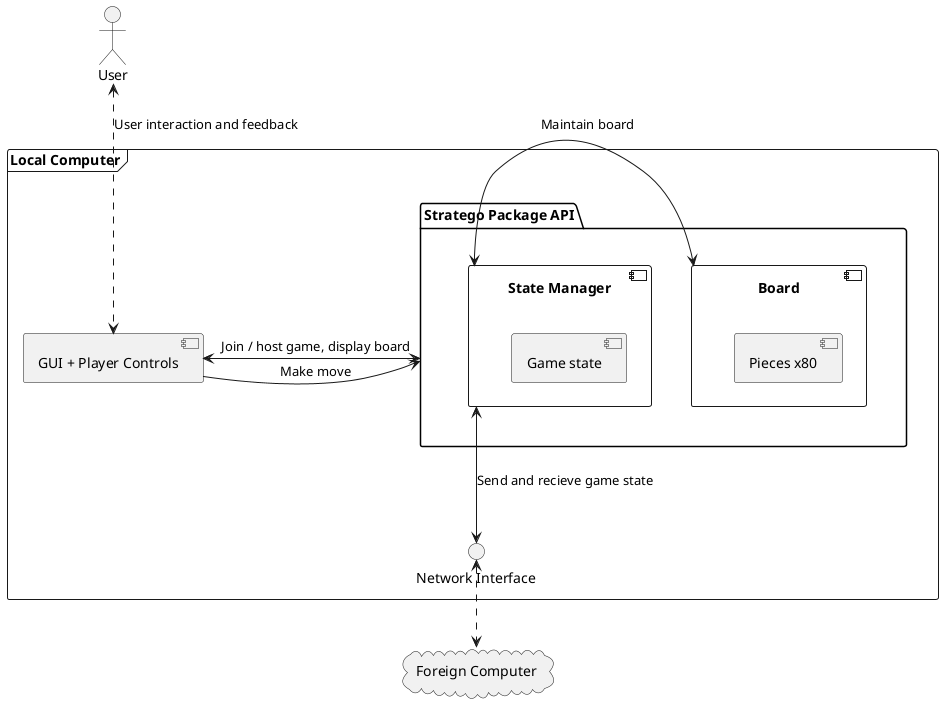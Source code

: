 ' Jordan
@startuml development
' Internal objects and interactions, IE API

actor User
cloud "Foreign Computer" as ComputerB

frame "Local Computer" as Computer {
    component "GUI + Player Controls" as GUI

    package "Stratego Package API" as API {
        component Board {
            component "Pieces x80"
        }
        component "State Manager" as BoardState {
            component "Game state"
        }
    }

    interface "Network Interface" as Net

    BoardState <--> Net : Send and recieve game state

    GUI -> API : Make move
    GUI <-> API : Join / host game, display board

    BoardState <-> Board : Maintain board
    User <..> GUI : User interaction and feedback
    Net <..> ComputerB
}

@enduml
